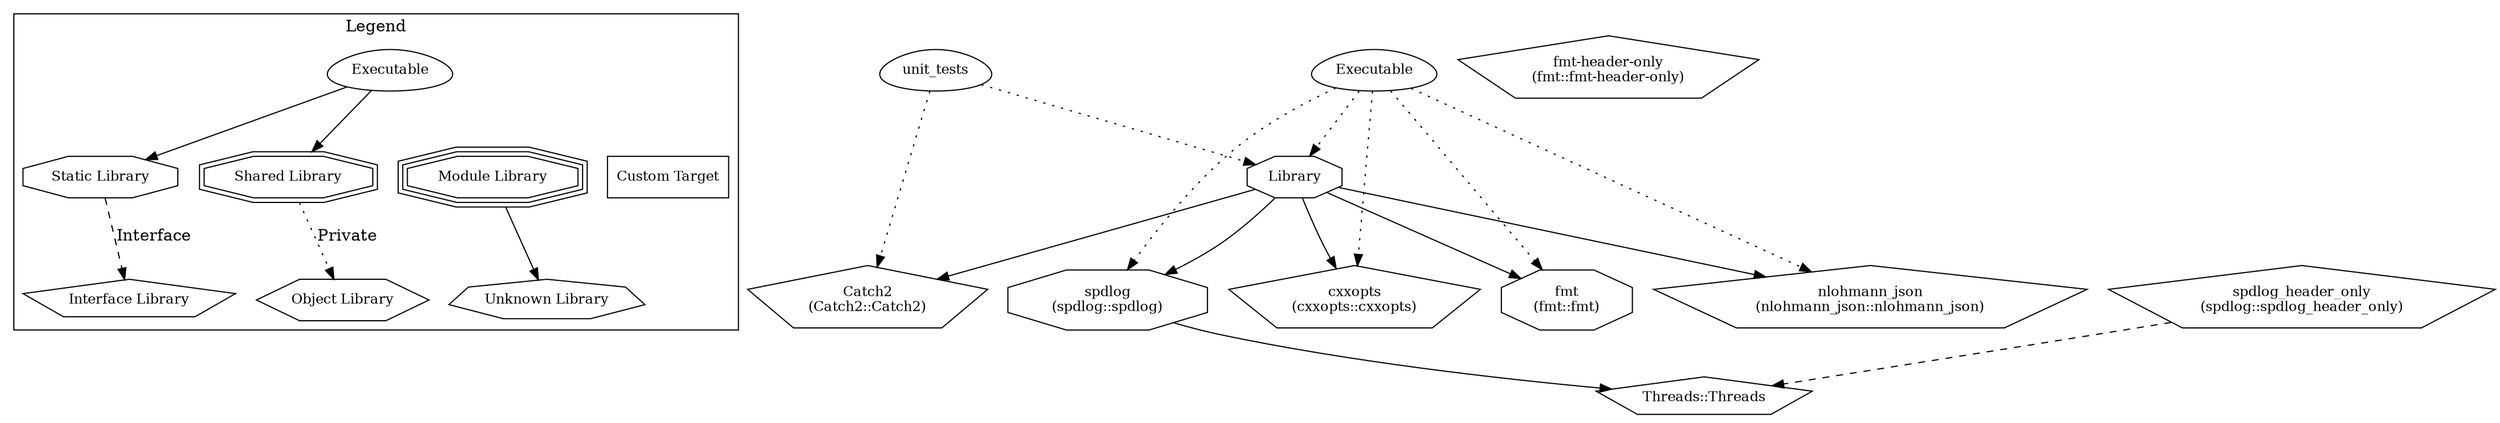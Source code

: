 digraph "CppProjectTemplate" {
node [
  fontsize = "12"
];
subgraph clusterLegend {
  label = "Legend";
  color = black;
  edge [ style = invis ];
  legendNode0 [ label = "Executable", shape = egg ];
  legendNode1 [ label = "Static Library", shape = octagon ];
  legendNode2 [ label = "Shared Library", shape = doubleoctagon ];
  legendNode3 [ label = "Module Library", shape = tripleoctagon ];
  legendNode4 [ label = "Interface Library", shape = pentagon ];
  legendNode5 [ label = "Object Library", shape = hexagon ];
  legendNode6 [ label = "Unknown Library", shape = septagon ];
  legendNode7 [ label = "Custom Target", shape = box ];
  legendNode0 -> legendNode1 [ style = solid ];
  legendNode0 -> legendNode2 [ style = solid ];
  legendNode0 -> legendNode3;
  legendNode1 -> legendNode4 [ label = "Interface", style = dashed ];
  legendNode2 -> legendNode5 [ label = "Private", style = dotted ];
  legendNode3 -> legendNode6 [ style = solid ];
  legendNode0 -> legendNode7;
}
    "node0" [ label = "Catch2\n(Catch2::Catch2)", shape = pentagon ];
    "node1" [ label = "Executable", shape = egg ];
    "node2" [ label = "Library", shape = octagon ];
    "node2" -> "node0"  // Library -> Catch2
    "node3" [ label = "cxxopts\n(cxxopts::cxxopts)", shape = pentagon ];
    "node2" -> "node3"  // Library -> cxxopts
    "node4" [ label = "fmt\n(fmt::fmt)", shape = octagon ];
    "node2" -> "node4"  // Library -> fmt
    "node5" [ label = "nlohmann_json\n(nlohmann_json::nlohmann_json)", shape = pentagon ];
    "node2" -> "node5"  // Library -> nlohmann_json
    "node6" [ label = "spdlog\n(spdlog::spdlog)", shape = octagon ];
    "node7" [ label = "Threads::Threads", shape = pentagon ];
    "node6" -> "node7"  // spdlog -> Threads::Threads
    "node2" -> "node6"  // Library -> spdlog
    "node1" -> "node2" [ style = dotted ] // Executable -> Library
    "node1" -> "node3" [ style = dotted ] // Executable -> cxxopts
    "node1" -> "node4" [ style = dotted ] // Executable -> fmt
    "node1" -> "node5" [ style = dotted ] // Executable -> nlohmann_json
    "node1" -> "node6" [ style = dotted ] // Executable -> spdlog
    "node8" [ label = "fmt-header-only\n(fmt::fmt-header-only)", shape = pentagon ];
    "node9" [ label = "spdlog_header_only\n(spdlog::spdlog_header_only)", shape = pentagon ];
    "node9" -> "node7" [ style = dashed ] // spdlog_header_only -> Threads::Threads
    "node10" [ label = "unit_tests", shape = egg ];
    "node10" -> "node0" [ style = dotted ] // unit_tests -> Catch2
    "node10" -> "node2" [ style = dotted ] // unit_tests -> Library
}
